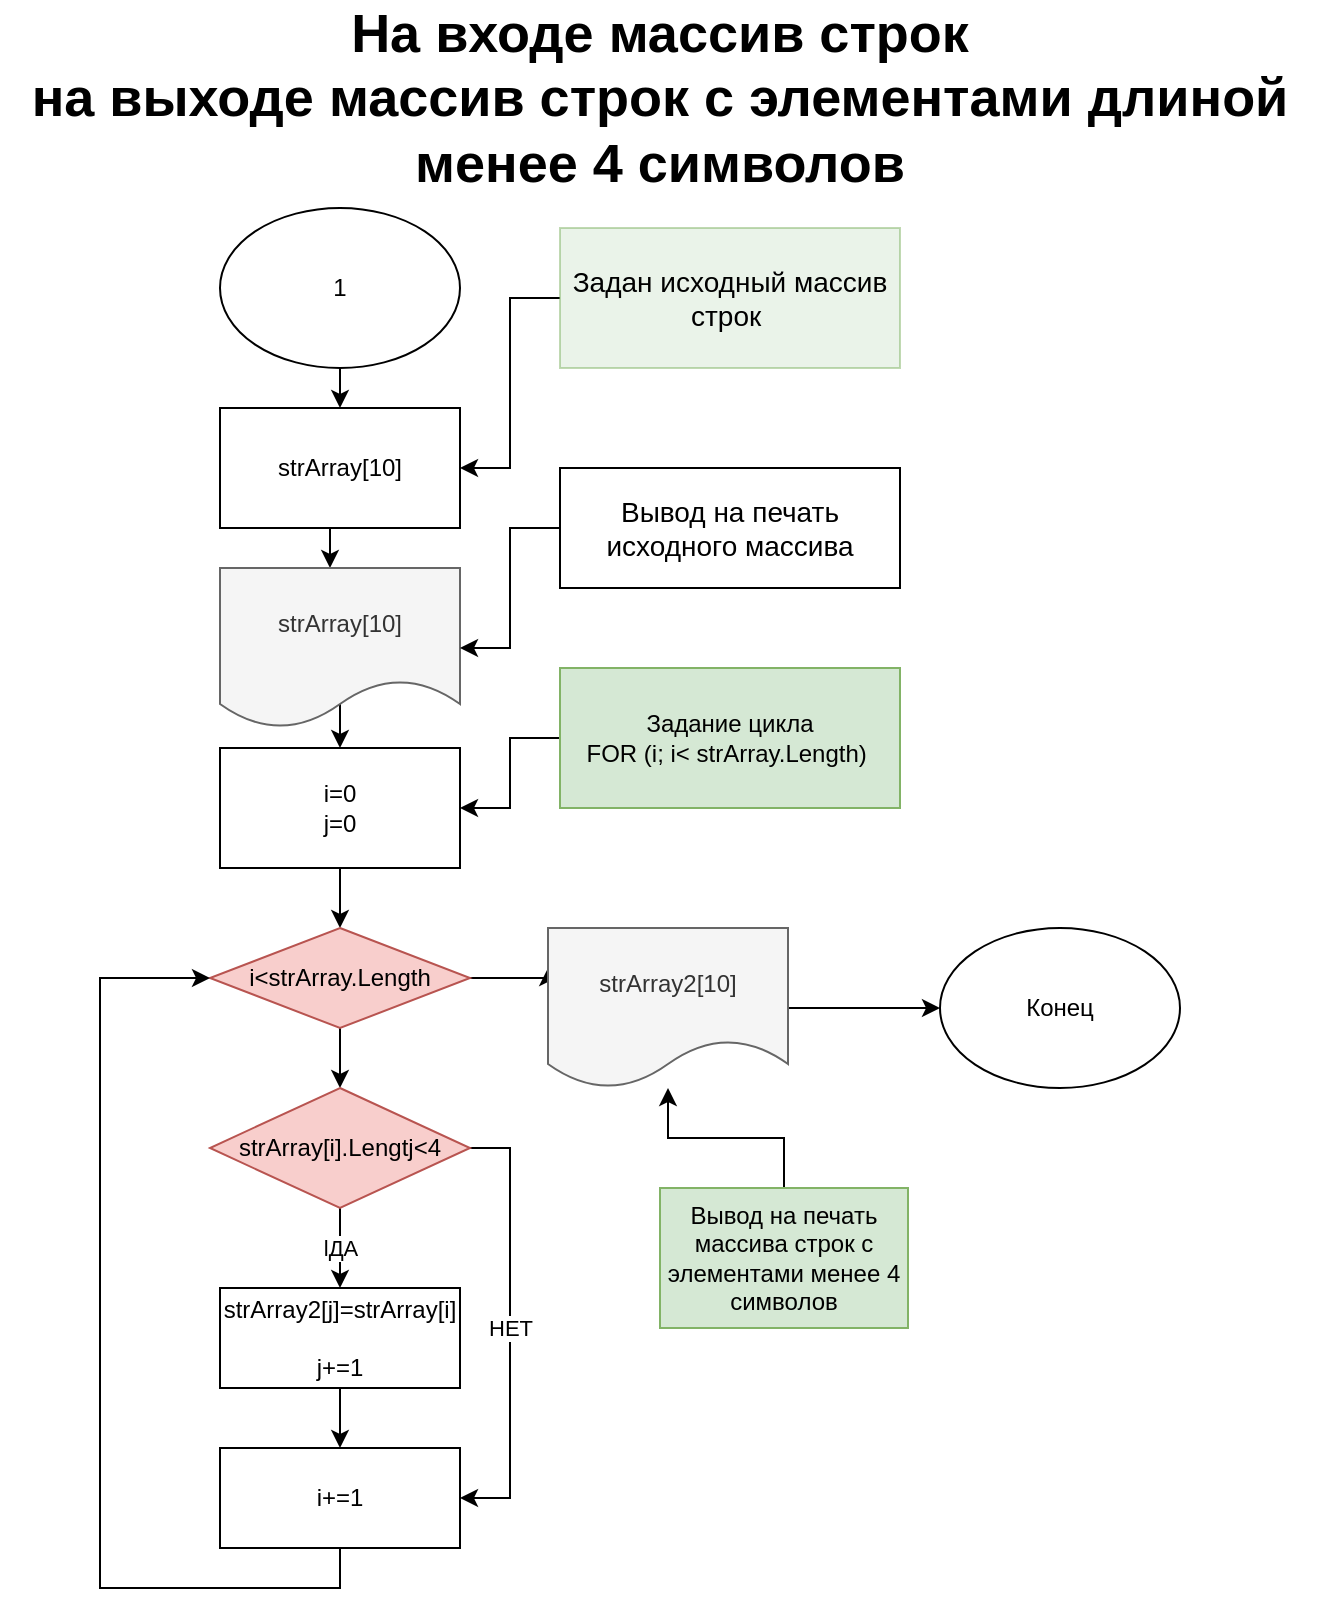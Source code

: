 <mxfile version="13.9.9" type="device"><diagram name="1" id="5i4vyI_5ZpHvPmduZGsA"><mxGraphModel dx="852" dy="494" grid="1" gridSize="10" guides="1" tooltips="1" connect="1" arrows="1" fold="1" page="1" pageScale="1" pageWidth="827" pageHeight="1169" math="0" shadow="0"><root><mxCell id="Eykh-yKEMTDWAsOmMFgs-0"/><mxCell id="Eykh-yKEMTDWAsOmMFgs-1" parent="Eykh-yKEMTDWAsOmMFgs-0"/><mxCell id="Eykh-yKEMTDWAsOmMFgs-3" style="edgeStyle=orthogonalEdgeStyle;rounded=0;orthogonalLoop=1;jettySize=auto;html=1;exitX=0.5;exitY=1;exitDx=0;exitDy=0;entryX=0.5;entryY=0;entryDx=0;entryDy=0;fontSize=27;" parent="Eykh-yKEMTDWAsOmMFgs-1" source="Eykh-yKEMTDWAsOmMFgs-4" target="Eykh-yKEMTDWAsOmMFgs-6" edge="1"><mxGeometry relative="1" as="geometry"/></mxCell><mxCell id="Eykh-yKEMTDWAsOmMFgs-4" value="1" style="ellipse;whiteSpace=wrap;html=1;" parent="Eykh-yKEMTDWAsOmMFgs-1" vertex="1"><mxGeometry x="130" y="120" width="120" height="80" as="geometry"/></mxCell><mxCell id="Eykh-yKEMTDWAsOmMFgs-5" style="edgeStyle=orthogonalEdgeStyle;rounded=0;orthogonalLoop=1;jettySize=auto;html=1;exitX=0.5;exitY=1;exitDx=0;exitDy=0;entryX=0.5;entryY=0;entryDx=0;entryDy=0;fontSize=27;" parent="Eykh-yKEMTDWAsOmMFgs-1" source="Eykh-yKEMTDWAsOmMFgs-6" edge="1"><mxGeometry relative="1" as="geometry"><mxPoint x="185" y="300" as="targetPoint"/></mxGeometry></mxCell><mxCell id="Eykh-yKEMTDWAsOmMFgs-6" value="strArray[10]" style="rounded=0;whiteSpace=wrap;html=1;" parent="Eykh-yKEMTDWAsOmMFgs-1" vertex="1"><mxGeometry x="130" y="220" width="120" height="60" as="geometry"/></mxCell><mxCell id="Eykh-yKEMTDWAsOmMFgs-9" value="Конец" style="ellipse;whiteSpace=wrap;html=1;" parent="Eykh-yKEMTDWAsOmMFgs-1" vertex="1"><mxGeometry x="490" y="480" width="120" height="80" as="geometry"/></mxCell><mxCell id="Eykh-yKEMTDWAsOmMFgs-10" value="&lt;span style=&quot;font-size: 27px&quot;&gt;&lt;b&gt;На входе массив строк&lt;br&gt;на выходе массив строк с элементами длиной менее 4 символов&lt;br&gt;&lt;/b&gt;&lt;/span&gt;" style="text;html=1;strokeColor=none;fillColor=none;align=center;verticalAlign=middle;whiteSpace=wrap;rounded=0;" parent="Eykh-yKEMTDWAsOmMFgs-1" vertex="1"><mxGeometry x="20" y="20" width="660" height="90" as="geometry"/></mxCell><mxCell id="Eykh-yKEMTDWAsOmMFgs-11" style="edgeStyle=orthogonalEdgeStyle;rounded=0;orthogonalLoop=1;jettySize=auto;html=1;exitX=0.5;exitY=1;exitDx=0;exitDy=0;entryX=0.5;entryY=0;entryDx=0;entryDy=0;fontSize=12;" parent="Eykh-yKEMTDWAsOmMFgs-1" target="Eykh-yKEMTDWAsOmMFgs-14" edge="1"><mxGeometry relative="1" as="geometry"><mxPoint x="185" y="360" as="sourcePoint"/></mxGeometry></mxCell><mxCell id="Eykh-yKEMTDWAsOmMFgs-13" style="edgeStyle=orthogonalEdgeStyle;rounded=0;orthogonalLoop=1;jettySize=auto;html=1;entryX=0.5;entryY=0;entryDx=0;entryDy=0;fontSize=12;" parent="Eykh-yKEMTDWAsOmMFgs-1" source="Eykh-yKEMTDWAsOmMFgs-14" edge="1"><mxGeometry relative="1" as="geometry"><mxPoint x="190" y="480" as="targetPoint"/></mxGeometry></mxCell><mxCell id="Eykh-yKEMTDWAsOmMFgs-14" value="i=0&lt;br&gt;j=0" style="rounded=0;whiteSpace=wrap;html=1;fontSize=12;" parent="Eykh-yKEMTDWAsOmMFgs-1" vertex="1"><mxGeometry x="130" y="390" width="120" height="60" as="geometry"/></mxCell><mxCell id="DNUeL4Mw7iQCo5cOccFy-6" style="edgeStyle=orthogonalEdgeStyle;rounded=0;orthogonalLoop=1;jettySize=auto;html=1;exitX=0.5;exitY=1;exitDx=0;exitDy=0;entryX=0.5;entryY=0;entryDx=0;entryDy=0;" edge="1" parent="Eykh-yKEMTDWAsOmMFgs-1" source="Eykh-yKEMTDWAsOmMFgs-21" target="DNUeL4Mw7iQCo5cOccFy-5"><mxGeometry relative="1" as="geometry"/></mxCell><mxCell id="DNUeL4Mw7iQCo5cOccFy-17" style="edgeStyle=orthogonalEdgeStyle;rounded=0;orthogonalLoop=1;jettySize=auto;html=1;exitX=1;exitY=0.5;exitDx=0;exitDy=0;entryX=0;entryY=0.25;entryDx=0;entryDy=0;" edge="1" parent="Eykh-yKEMTDWAsOmMFgs-1" source="Eykh-yKEMTDWAsOmMFgs-21" target="DNUeL4Mw7iQCo5cOccFy-16"><mxGeometry relative="1" as="geometry"/></mxCell><mxCell id="Eykh-yKEMTDWAsOmMFgs-21" value="i&amp;lt;strArray.Length" style="rhombus;whiteSpace=wrap;html=1;fontSize=12;fillColor=#f8cecc;strokeColor=#b85450;" parent="Eykh-yKEMTDWAsOmMFgs-1" vertex="1"><mxGeometry x="125" y="480" width="130" height="50" as="geometry"/></mxCell><mxCell id="Eykh-yKEMTDWAsOmMFgs-22" style="edgeStyle=orthogonalEdgeStyle;rounded=0;orthogonalLoop=1;jettySize=auto;html=1;exitX=0.5;exitY=1;exitDx=0;exitDy=0;entryX=0;entryY=0.5;entryDx=0;entryDy=0;fontSize=12;" parent="Eykh-yKEMTDWAsOmMFgs-1" source="Eykh-yKEMTDWAsOmMFgs-23" target="Eykh-yKEMTDWAsOmMFgs-21" edge="1"><mxGeometry relative="1" as="geometry"><Array as="points"><mxPoint x="190" y="790"/><mxPoint x="190" y="810"/><mxPoint x="70" y="810"/><mxPoint x="70" y="505"/></Array></mxGeometry></mxCell><mxCell id="Eykh-yKEMTDWAsOmMFgs-23" value="i+=1" style="rounded=0;whiteSpace=wrap;html=1;fontSize=12;" parent="Eykh-yKEMTDWAsOmMFgs-1" vertex="1"><mxGeometry x="130" y="740" width="120" height="50" as="geometry"/></mxCell><mxCell id="DNUeL4Mw7iQCo5cOccFy-3" style="edgeStyle=orthogonalEdgeStyle;rounded=0;orthogonalLoop=1;jettySize=auto;html=1;entryX=1;entryY=0.5;entryDx=0;entryDy=0;" edge="1" parent="Eykh-yKEMTDWAsOmMFgs-1" source="1XQsajbC8dD0gO-NtEhS-0" target="Eykh-yKEMTDWAsOmMFgs-6"><mxGeometry relative="1" as="geometry"/></mxCell><mxCell id="1XQsajbC8dD0gO-NtEhS-0" value="Задан исходный массив строк&amp;nbsp;" style="text;html=1;strokeColor=#82b366;fillColor=#d5e8d4;align=center;verticalAlign=middle;whiteSpace=wrap;rounded=0;fontSize=14;opacity=50;" parent="Eykh-yKEMTDWAsOmMFgs-1" vertex="1"><mxGeometry x="300" y="130" width="170" height="70" as="geometry"/></mxCell><mxCell id="eocm40BP0bq80khdMYNl-0" value="&lt;span&gt;strArray[10]&lt;/span&gt;" style="shape=document;whiteSpace=wrap;html=1;boundedLbl=1;fillColor=#f5f5f5;strokeColor=#666666;fontColor=#333333;" vertex="1" parent="Eykh-yKEMTDWAsOmMFgs-1"><mxGeometry x="130" y="300" width="120" height="80" as="geometry"/></mxCell><mxCell id="DNUeL4Mw7iQCo5cOccFy-8" value="lДА" style="edgeStyle=orthogonalEdgeStyle;rounded=0;orthogonalLoop=1;jettySize=auto;html=1;exitX=0.5;exitY=1;exitDx=0;exitDy=0;" edge="1" parent="Eykh-yKEMTDWAsOmMFgs-1" source="DNUeL4Mw7iQCo5cOccFy-5" target="DNUeL4Mw7iQCo5cOccFy-7"><mxGeometry relative="1" as="geometry"/></mxCell><mxCell id="DNUeL4Mw7iQCo5cOccFy-14" value="НЕТ" style="edgeStyle=orthogonalEdgeStyle;rounded=0;orthogonalLoop=1;jettySize=auto;html=1;exitX=1;exitY=0.5;exitDx=0;exitDy=0;entryX=1;entryY=0.5;entryDx=0;entryDy=0;" edge="1" parent="Eykh-yKEMTDWAsOmMFgs-1" source="DNUeL4Mw7iQCo5cOccFy-5" target="Eykh-yKEMTDWAsOmMFgs-23"><mxGeometry relative="1" as="geometry"><Array as="points"><mxPoint x="275" y="590"/><mxPoint x="275" y="765"/></Array></mxGeometry></mxCell><mxCell id="DNUeL4Mw7iQCo5cOccFy-5" value="strArray[i].Lengtj&amp;lt;4" style="rhombus;whiteSpace=wrap;html=1;fillColor=#f8cecc;strokeColor=#b85450;" vertex="1" parent="Eykh-yKEMTDWAsOmMFgs-1"><mxGeometry x="125" y="560" width="130" height="60" as="geometry"/></mxCell><mxCell id="DNUeL4Mw7iQCo5cOccFy-10" style="edgeStyle=orthogonalEdgeStyle;rounded=0;orthogonalLoop=1;jettySize=auto;html=1;entryX=0.5;entryY=0;entryDx=0;entryDy=0;" edge="1" parent="Eykh-yKEMTDWAsOmMFgs-1" source="DNUeL4Mw7iQCo5cOccFy-7" target="Eykh-yKEMTDWAsOmMFgs-23"><mxGeometry relative="1" as="geometry"/></mxCell><mxCell id="DNUeL4Mw7iQCo5cOccFy-7" value="strArray2[j]=strArray[i]&lt;br&gt;&lt;br&gt;j+=1" style="rounded=0;whiteSpace=wrap;html=1;" vertex="1" parent="Eykh-yKEMTDWAsOmMFgs-1"><mxGeometry x="130" y="660" width="120" height="50" as="geometry"/></mxCell><mxCell id="DNUeL4Mw7iQCo5cOccFy-18" style="edgeStyle=orthogonalEdgeStyle;rounded=0;orthogonalLoop=1;jettySize=auto;html=1;exitX=1;exitY=0.5;exitDx=0;exitDy=0;" edge="1" parent="Eykh-yKEMTDWAsOmMFgs-1" source="DNUeL4Mw7iQCo5cOccFy-16" target="Eykh-yKEMTDWAsOmMFgs-9"><mxGeometry relative="1" as="geometry"/></mxCell><mxCell id="DNUeL4Mw7iQCo5cOccFy-16" value="strArray2[10]" style="shape=document;whiteSpace=wrap;html=1;boundedLbl=1;fillColor=#f5f5f5;strokeColor=#666666;fontColor=#333333;" vertex="1" parent="Eykh-yKEMTDWAsOmMFgs-1"><mxGeometry x="294" y="480" width="120" height="80" as="geometry"/></mxCell><mxCell id="DNUeL4Mw7iQCo5cOccFy-20" style="edgeStyle=orthogonalEdgeStyle;rounded=0;orthogonalLoop=1;jettySize=auto;html=1;" edge="1" parent="Eykh-yKEMTDWAsOmMFgs-1" source="DNUeL4Mw7iQCo5cOccFy-19" target="eocm40BP0bq80khdMYNl-0"><mxGeometry relative="1" as="geometry"><mxPoint x="260" y="330" as="targetPoint"/></mxGeometry></mxCell><mxCell id="DNUeL4Mw7iQCo5cOccFy-19" value="Вывод на печать исходного массива" style="rounded=0;whiteSpace=wrap;html=1;fontSize=14;" vertex="1" parent="Eykh-yKEMTDWAsOmMFgs-1"><mxGeometry x="300" y="250" width="170" height="60" as="geometry"/></mxCell><mxCell id="DNUeL4Mw7iQCo5cOccFy-23" style="edgeStyle=orthogonalEdgeStyle;rounded=0;orthogonalLoop=1;jettySize=auto;html=1;entryX=1;entryY=0.5;entryDx=0;entryDy=0;" edge="1" parent="Eykh-yKEMTDWAsOmMFgs-1" source="DNUeL4Mw7iQCo5cOccFy-21" target="Eykh-yKEMTDWAsOmMFgs-14"><mxGeometry relative="1" as="geometry"><mxPoint x="260" y="490" as="targetPoint"/></mxGeometry></mxCell><mxCell id="DNUeL4Mw7iQCo5cOccFy-21" value="Задание цикла &lt;br&gt;FOR (i; i&amp;lt; strArray.Length)&amp;nbsp;" style="rounded=0;whiteSpace=wrap;html=1;fillColor=#d5e8d4;strokeColor=#82b366;" vertex="1" parent="Eykh-yKEMTDWAsOmMFgs-1"><mxGeometry x="300" y="350" width="170" height="70" as="geometry"/></mxCell><mxCell id="DNUeL4Mw7iQCo5cOccFy-25" style="edgeStyle=orthogonalEdgeStyle;rounded=0;orthogonalLoop=1;jettySize=auto;html=1;" edge="1" parent="Eykh-yKEMTDWAsOmMFgs-1" source="DNUeL4Mw7iQCo5cOccFy-24" target="DNUeL4Mw7iQCo5cOccFy-16"><mxGeometry relative="1" as="geometry"/></mxCell><mxCell id="DNUeL4Mw7iQCo5cOccFy-24" value="Вывод на печать массива строк с элементами менее 4 символов" style="rounded=0;whiteSpace=wrap;html=1;fillColor=#d5e8d4;strokeColor=#82b366;" vertex="1" parent="Eykh-yKEMTDWAsOmMFgs-1"><mxGeometry x="350" y="610" width="124" height="70" as="geometry"/></mxCell></root></mxGraphModel></diagram></mxfile>